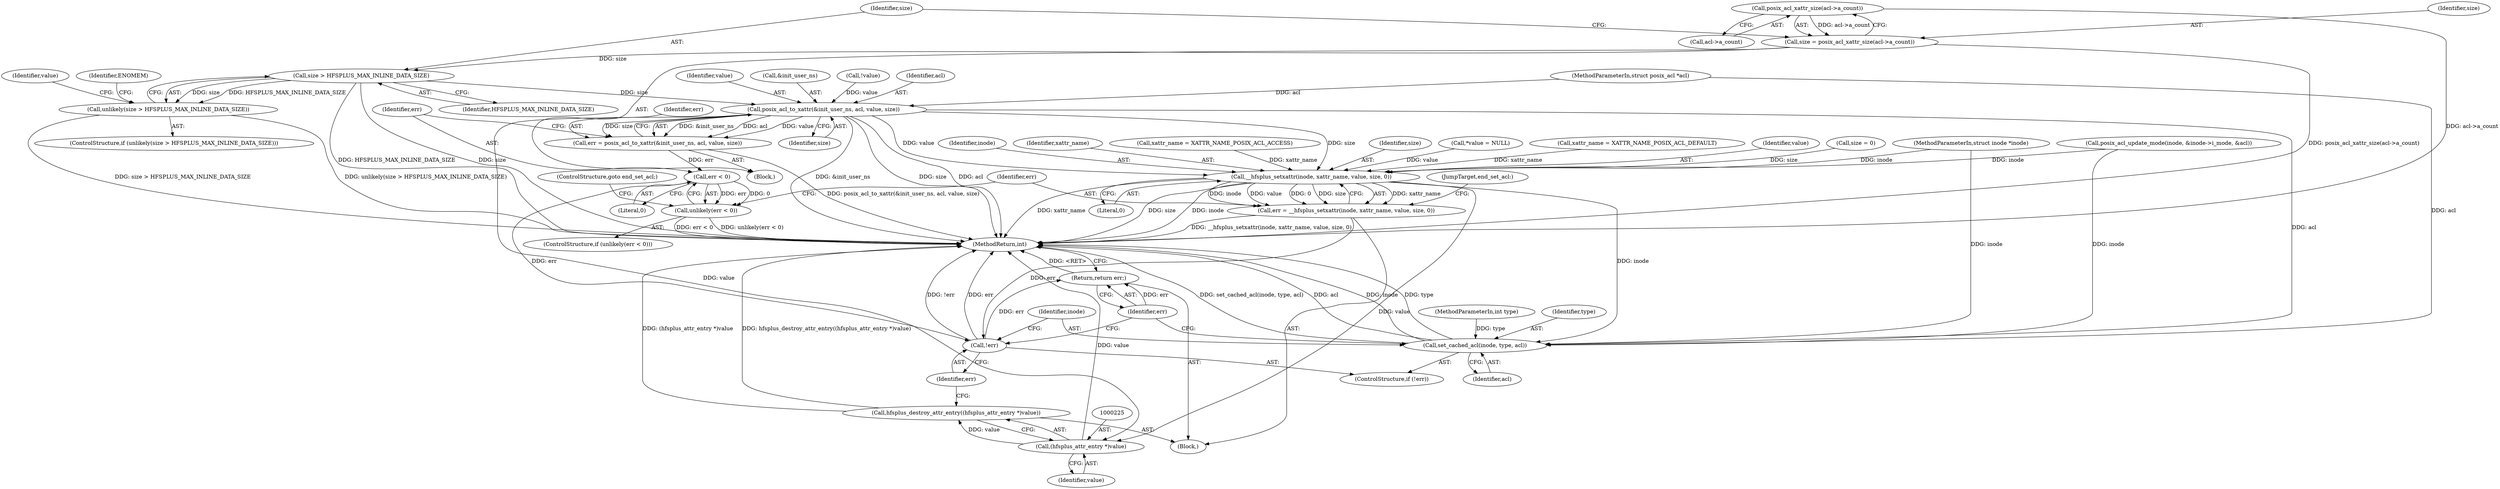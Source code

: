 digraph "0_linux_073931017b49d9458aa351605b43a7e34598caef_6@pointer" {
"1000176" [label="(Call,posix_acl_xattr_size(acl->a_count))"];
"1000174" [label="(Call,size = posix_acl_xattr_size(acl->a_count))"];
"1000182" [label="(Call,size > HFSPLUS_MAX_INLINE_DATA_SIZE)"];
"1000181" [label="(Call,unlikely(size > HFSPLUS_MAX_INLINE_DATA_SIZE))"];
"1000202" [label="(Call,posix_acl_to_xattr(&init_user_ns, acl, value, size))"];
"1000200" [label="(Call,err = posix_acl_to_xattr(&init_user_ns, acl, value, size))"];
"1000210" [label="(Call,err < 0)"];
"1000209" [label="(Call,unlikely(err < 0))"];
"1000228" [label="(Call,!err)"];
"1000234" [label="(Return,return err;)"];
"1000216" [label="(Call,__hfsplus_setxattr(inode, xattr_name, value, size, 0))"];
"1000214" [label="(Call,err = __hfsplus_setxattr(inode, xattr_name, value, size, 0))"];
"1000224" [label="(Call,(hfsplus_attr_entry *)value)"];
"1000223" [label="(Call,hfsplus_destroy_attr_entry((hfsplus_attr_entry *)value))"];
"1000230" [label="(Call,set_cached_acl(inode, type, acl))"];
"1000182" [label="(Call,size > HFSPLUS_MAX_INLINE_DATA_SIZE)"];
"1000175" [label="(Identifier,size)"];
"1000126" [label="(Call,xattr_name = XATTR_NAME_POSIX_ACL_ACCESS)"];
"1000224" [label="(Call,(hfsplus_attr_entry *)value)"];
"1000220" [label="(Identifier,size)"];
"1000221" [label="(Literal,0)"];
"1000151" [label="(Call,xattr_name = XATTR_NAME_POSIX_ACL_DEFAULT)"];
"1000232" [label="(Identifier,type)"];
"1000177" [label="(Call,acl->a_count)"];
"1000212" [label="(Literal,0)"];
"1000223" [label="(Call,hfsplus_destroy_attr_entry((hfsplus_attr_entry *)value))"];
"1000215" [label="(Identifier,err)"];
"1000222" [label="(JumpTarget,end_set_acl:)"];
"1000180" [label="(ControlStructure,if (unlikely(size > HFSPLUS_MAX_INLINE_DATA_SIZE)))"];
"1000205" [label="(Identifier,acl)"];
"1000206" [label="(Identifier,value)"];
"1000104" [label="(Block,)"];
"1000213" [label="(ControlStructure,goto end_set_acl;)"];
"1000210" [label="(Call,err < 0)"];
"1000189" [label="(Identifier,value)"];
"1000184" [label="(Identifier,HFSPLUS_MAX_INLINE_DATA_SIZE)"];
"1000219" [label="(Identifier,value)"];
"1000101" [label="(MethodParameterIn,struct inode *inode)"];
"1000216" [label="(Call,__hfsplus_setxattr(inode, xattr_name, value, size, 0))"];
"1000214" [label="(Call,err = __hfsplus_setxattr(inode, xattr_name, value, size, 0))"];
"1000203" [label="(Call,&init_user_ns)"];
"1000108" [label="(Call,size = 0)"];
"1000200" [label="(Call,err = posix_acl_to_xattr(&init_user_ns, acl, value, size))"];
"1000230" [label="(Call,set_cached_acl(inode, type, acl))"];
"1000211" [label="(Identifier,err)"];
"1000183" [label="(Identifier,size)"];
"1000217" [label="(Identifier,inode)"];
"1000229" [label="(Identifier,err)"];
"1000207" [label="(Identifier,size)"];
"1000187" [label="(Identifier,ENOMEM)"];
"1000112" [label="(Call,*value = NULL)"];
"1000103" [label="(MethodParameterIn,int type)"];
"1000235" [label="(Identifier,err)"];
"1000102" [label="(MethodParameterIn,struct posix_acl *acl)"];
"1000228" [label="(Call,!err)"];
"1000202" [label="(Call,posix_acl_to_xattr(&init_user_ns, acl, value, size))"];
"1000233" [label="(Identifier,acl)"];
"1000195" [label="(Call,!value)"];
"1000201" [label="(Identifier,err)"];
"1000226" [label="(Identifier,value)"];
"1000176" [label="(Call,posix_acl_xattr_size(acl->a_count))"];
"1000134" [label="(Call,posix_acl_update_mode(inode, &inode->i_mode, &acl))"];
"1000174" [label="(Call,size = posix_acl_xattr_size(acl->a_count))"];
"1000231" [label="(Identifier,inode)"];
"1000173" [label="(Block,)"];
"1000218" [label="(Identifier,xattr_name)"];
"1000209" [label="(Call,unlikely(err < 0))"];
"1000234" [label="(Return,return err;)"];
"1000208" [label="(ControlStructure,if (unlikely(err < 0)))"];
"1000236" [label="(MethodReturn,int)"];
"1000181" [label="(Call,unlikely(size > HFSPLUS_MAX_INLINE_DATA_SIZE))"];
"1000227" [label="(ControlStructure,if (!err))"];
"1000176" -> "1000174"  [label="AST: "];
"1000176" -> "1000177"  [label="CFG: "];
"1000177" -> "1000176"  [label="AST: "];
"1000174" -> "1000176"  [label="CFG: "];
"1000176" -> "1000236"  [label="DDG: acl->a_count"];
"1000176" -> "1000174"  [label="DDG: acl->a_count"];
"1000174" -> "1000173"  [label="AST: "];
"1000175" -> "1000174"  [label="AST: "];
"1000183" -> "1000174"  [label="CFG: "];
"1000174" -> "1000236"  [label="DDG: posix_acl_xattr_size(acl->a_count)"];
"1000174" -> "1000182"  [label="DDG: size"];
"1000182" -> "1000181"  [label="AST: "];
"1000182" -> "1000184"  [label="CFG: "];
"1000183" -> "1000182"  [label="AST: "];
"1000184" -> "1000182"  [label="AST: "];
"1000181" -> "1000182"  [label="CFG: "];
"1000182" -> "1000236"  [label="DDG: HFSPLUS_MAX_INLINE_DATA_SIZE"];
"1000182" -> "1000236"  [label="DDG: size"];
"1000182" -> "1000181"  [label="DDG: size"];
"1000182" -> "1000181"  [label="DDG: HFSPLUS_MAX_INLINE_DATA_SIZE"];
"1000182" -> "1000202"  [label="DDG: size"];
"1000181" -> "1000180"  [label="AST: "];
"1000187" -> "1000181"  [label="CFG: "];
"1000189" -> "1000181"  [label="CFG: "];
"1000181" -> "1000236"  [label="DDG: unlikely(size > HFSPLUS_MAX_INLINE_DATA_SIZE)"];
"1000181" -> "1000236"  [label="DDG: size > HFSPLUS_MAX_INLINE_DATA_SIZE"];
"1000202" -> "1000200"  [label="AST: "];
"1000202" -> "1000207"  [label="CFG: "];
"1000203" -> "1000202"  [label="AST: "];
"1000205" -> "1000202"  [label="AST: "];
"1000206" -> "1000202"  [label="AST: "];
"1000207" -> "1000202"  [label="AST: "];
"1000200" -> "1000202"  [label="CFG: "];
"1000202" -> "1000236"  [label="DDG: &init_user_ns"];
"1000202" -> "1000236"  [label="DDG: size"];
"1000202" -> "1000236"  [label="DDG: acl"];
"1000202" -> "1000200"  [label="DDG: &init_user_ns"];
"1000202" -> "1000200"  [label="DDG: acl"];
"1000202" -> "1000200"  [label="DDG: value"];
"1000202" -> "1000200"  [label="DDG: size"];
"1000102" -> "1000202"  [label="DDG: acl"];
"1000195" -> "1000202"  [label="DDG: value"];
"1000202" -> "1000216"  [label="DDG: value"];
"1000202" -> "1000216"  [label="DDG: size"];
"1000202" -> "1000224"  [label="DDG: value"];
"1000202" -> "1000230"  [label="DDG: acl"];
"1000200" -> "1000173"  [label="AST: "];
"1000201" -> "1000200"  [label="AST: "];
"1000211" -> "1000200"  [label="CFG: "];
"1000200" -> "1000236"  [label="DDG: posix_acl_to_xattr(&init_user_ns, acl, value, size)"];
"1000200" -> "1000210"  [label="DDG: err"];
"1000210" -> "1000209"  [label="AST: "];
"1000210" -> "1000212"  [label="CFG: "];
"1000211" -> "1000210"  [label="AST: "];
"1000212" -> "1000210"  [label="AST: "];
"1000209" -> "1000210"  [label="CFG: "];
"1000210" -> "1000209"  [label="DDG: err"];
"1000210" -> "1000209"  [label="DDG: 0"];
"1000210" -> "1000228"  [label="DDG: err"];
"1000209" -> "1000208"  [label="AST: "];
"1000213" -> "1000209"  [label="CFG: "];
"1000215" -> "1000209"  [label="CFG: "];
"1000209" -> "1000236"  [label="DDG: unlikely(err < 0)"];
"1000209" -> "1000236"  [label="DDG: err < 0"];
"1000228" -> "1000227"  [label="AST: "];
"1000228" -> "1000229"  [label="CFG: "];
"1000229" -> "1000228"  [label="AST: "];
"1000231" -> "1000228"  [label="CFG: "];
"1000235" -> "1000228"  [label="CFG: "];
"1000228" -> "1000236"  [label="DDG: !err"];
"1000228" -> "1000236"  [label="DDG: err"];
"1000214" -> "1000228"  [label="DDG: err"];
"1000228" -> "1000234"  [label="DDG: err"];
"1000234" -> "1000104"  [label="AST: "];
"1000234" -> "1000235"  [label="CFG: "];
"1000235" -> "1000234"  [label="AST: "];
"1000236" -> "1000234"  [label="CFG: "];
"1000234" -> "1000236"  [label="DDG: <RET>"];
"1000235" -> "1000234"  [label="DDG: err"];
"1000216" -> "1000214"  [label="AST: "];
"1000216" -> "1000221"  [label="CFG: "];
"1000217" -> "1000216"  [label="AST: "];
"1000218" -> "1000216"  [label="AST: "];
"1000219" -> "1000216"  [label="AST: "];
"1000220" -> "1000216"  [label="AST: "];
"1000221" -> "1000216"  [label="AST: "];
"1000214" -> "1000216"  [label="CFG: "];
"1000216" -> "1000236"  [label="DDG: inode"];
"1000216" -> "1000236"  [label="DDG: xattr_name"];
"1000216" -> "1000236"  [label="DDG: size"];
"1000216" -> "1000214"  [label="DDG: xattr_name"];
"1000216" -> "1000214"  [label="DDG: inode"];
"1000216" -> "1000214"  [label="DDG: value"];
"1000216" -> "1000214"  [label="DDG: 0"];
"1000216" -> "1000214"  [label="DDG: size"];
"1000134" -> "1000216"  [label="DDG: inode"];
"1000101" -> "1000216"  [label="DDG: inode"];
"1000151" -> "1000216"  [label="DDG: xattr_name"];
"1000126" -> "1000216"  [label="DDG: xattr_name"];
"1000112" -> "1000216"  [label="DDG: value"];
"1000108" -> "1000216"  [label="DDG: size"];
"1000216" -> "1000224"  [label="DDG: value"];
"1000216" -> "1000230"  [label="DDG: inode"];
"1000214" -> "1000104"  [label="AST: "];
"1000215" -> "1000214"  [label="AST: "];
"1000222" -> "1000214"  [label="CFG: "];
"1000214" -> "1000236"  [label="DDG: __hfsplus_setxattr(inode, xattr_name, value, size, 0)"];
"1000224" -> "1000223"  [label="AST: "];
"1000224" -> "1000226"  [label="CFG: "];
"1000225" -> "1000224"  [label="AST: "];
"1000226" -> "1000224"  [label="AST: "];
"1000223" -> "1000224"  [label="CFG: "];
"1000224" -> "1000236"  [label="DDG: value"];
"1000224" -> "1000223"  [label="DDG: value"];
"1000223" -> "1000104"  [label="AST: "];
"1000229" -> "1000223"  [label="CFG: "];
"1000223" -> "1000236"  [label="DDG: hfsplus_destroy_attr_entry((hfsplus_attr_entry *)value)"];
"1000223" -> "1000236"  [label="DDG: (hfsplus_attr_entry *)value"];
"1000230" -> "1000227"  [label="AST: "];
"1000230" -> "1000233"  [label="CFG: "];
"1000231" -> "1000230"  [label="AST: "];
"1000232" -> "1000230"  [label="AST: "];
"1000233" -> "1000230"  [label="AST: "];
"1000235" -> "1000230"  [label="CFG: "];
"1000230" -> "1000236"  [label="DDG: acl"];
"1000230" -> "1000236"  [label="DDG: inode"];
"1000230" -> "1000236"  [label="DDG: type"];
"1000230" -> "1000236"  [label="DDG: set_cached_acl(inode, type, acl)"];
"1000134" -> "1000230"  [label="DDG: inode"];
"1000101" -> "1000230"  [label="DDG: inode"];
"1000103" -> "1000230"  [label="DDG: type"];
"1000102" -> "1000230"  [label="DDG: acl"];
}
